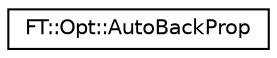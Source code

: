 digraph "Graphical Class Hierarchy"
{
 // LATEX_PDF_SIZE
  edge [fontname="Helvetica",fontsize="10",labelfontname="Helvetica",labelfontsize="10"];
  node [fontname="Helvetica",fontsize="10",shape=record];
  rankdir="LR";
  Node0 [label="FT::Opt::AutoBackProp",height=0.2,width=0.4,color="black", fillcolor="white", style="filled",URL="$d2/d73/classFT_1_1Opt_1_1AutoBackProp.html",tooltip=" "];
}
